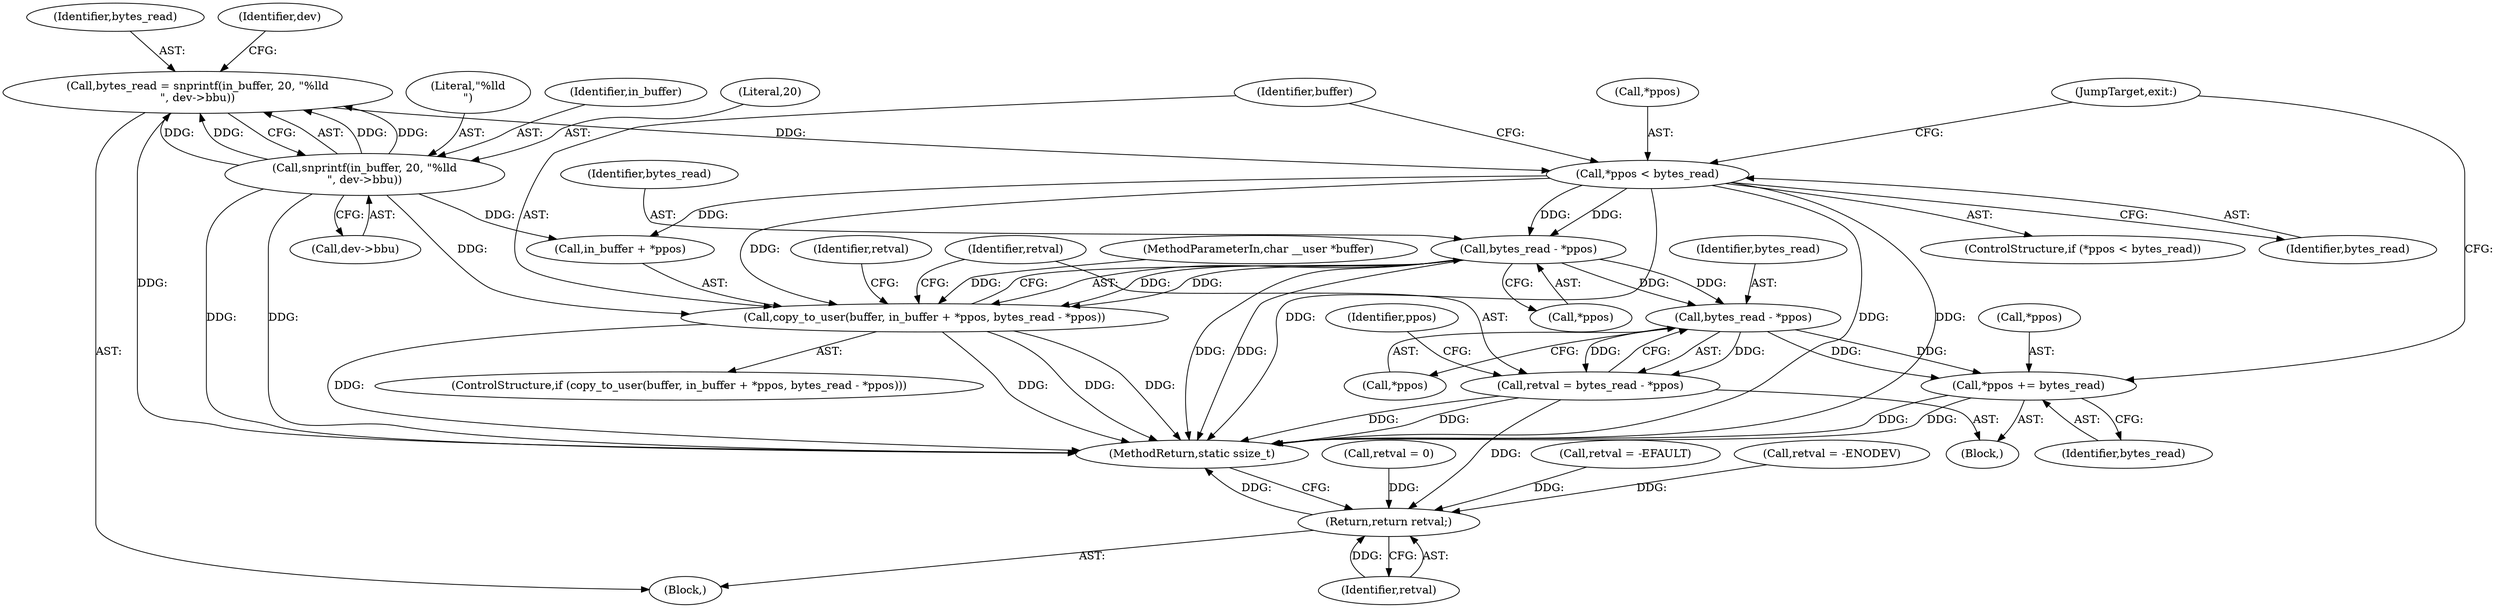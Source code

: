 digraph "1_linux_f1e255d60ae66a9f672ff9a207ee6cd8e33d2679@pointer" {
"1000173" [label="(Call,bytes_read - *ppos)"];
"1000161" [label="(Call,*ppos < bytes_read)"];
"1000145" [label="(Call,bytes_read = snprintf(in_buffer, 20, \"%lld\n\", dev->bbu))"];
"1000147" [label="(Call,snprintf(in_buffer, 20, \"%lld\n\", dev->bbu))"];
"1000167" [label="(Call,copy_to_user(buffer, in_buffer + *ppos, bytes_read - *ppos))"];
"1000185" [label="(Call,bytes_read - *ppos)"];
"1000183" [label="(Call,retval = bytes_read - *ppos)"];
"1000199" [label="(Return,return retval;)"];
"1000189" [label="(Call,*ppos += bytes_read)"];
"1000150" [label="(Literal,\"%lld\n\")"];
"1000109" [label="(Call,retval = 0)"];
"1000167" [label="(Call,copy_to_user(buffer, in_buffer + *ppos, bytes_read - *ppos))"];
"1000178" [label="(Identifier,retval)"];
"1000182" [label="(Block,)"];
"1000174" [label="(Identifier,bytes_read)"];
"1000161" [label="(Call,*ppos < bytes_read)"];
"1000146" [label="(Identifier,bytes_read)"];
"1000175" [label="(Call,*ppos)"];
"1000173" [label="(Call,bytes_read - *ppos)"];
"1000186" [label="(Identifier,bytes_read)"];
"1000199" [label="(Return,return retval;)"];
"1000192" [label="(Identifier,bytes_read)"];
"1000177" [label="(Call,retval = -EFAULT)"];
"1000201" [label="(MethodReturn,static ssize_t)"];
"1000189" [label="(Call,*ppos += bytes_read)"];
"1000184" [label="(Identifier,retval)"];
"1000193" [label="(JumpTarget,exit:)"];
"1000157" [label="(Identifier,dev)"];
"1000166" [label="(ControlStructure,if (copy_to_user(buffer, in_buffer + *ppos, bytes_read - *ppos)))"];
"1000106" [label="(Block,)"];
"1000134" [label="(Call,retval = -ENODEV)"];
"1000191" [label="(Identifier,ppos)"];
"1000187" [label="(Call,*ppos)"];
"1000151" [label="(Call,dev->bbu)"];
"1000147" [label="(Call,snprintf(in_buffer, 20, \"%lld\n\", dev->bbu))"];
"1000162" [label="(Call,*ppos)"];
"1000148" [label="(Identifier,in_buffer)"];
"1000149" [label="(Literal,20)"];
"1000168" [label="(Identifier,buffer)"];
"1000185" [label="(Call,bytes_read - *ppos)"];
"1000160" [label="(ControlStructure,if (*ppos < bytes_read))"];
"1000190" [label="(Call,*ppos)"];
"1000164" [label="(Identifier,bytes_read)"];
"1000169" [label="(Call,in_buffer + *ppos)"];
"1000103" [label="(MethodParameterIn,char __user *buffer)"];
"1000200" [label="(Identifier,retval)"];
"1000183" [label="(Call,retval = bytes_read - *ppos)"];
"1000145" [label="(Call,bytes_read = snprintf(in_buffer, 20, \"%lld\n\", dev->bbu))"];
"1000173" -> "1000167"  [label="AST: "];
"1000173" -> "1000175"  [label="CFG: "];
"1000174" -> "1000173"  [label="AST: "];
"1000175" -> "1000173"  [label="AST: "];
"1000167" -> "1000173"  [label="CFG: "];
"1000173" -> "1000201"  [label="DDG: "];
"1000173" -> "1000201"  [label="DDG: "];
"1000173" -> "1000167"  [label="DDG: "];
"1000173" -> "1000167"  [label="DDG: "];
"1000161" -> "1000173"  [label="DDG: "];
"1000161" -> "1000173"  [label="DDG: "];
"1000173" -> "1000185"  [label="DDG: "];
"1000173" -> "1000185"  [label="DDG: "];
"1000161" -> "1000160"  [label="AST: "];
"1000161" -> "1000164"  [label="CFG: "];
"1000162" -> "1000161"  [label="AST: "];
"1000164" -> "1000161"  [label="AST: "];
"1000168" -> "1000161"  [label="CFG: "];
"1000193" -> "1000161"  [label="CFG: "];
"1000161" -> "1000201"  [label="DDG: "];
"1000161" -> "1000201"  [label="DDG: "];
"1000161" -> "1000201"  [label="DDG: "];
"1000145" -> "1000161"  [label="DDG: "];
"1000161" -> "1000167"  [label="DDG: "];
"1000161" -> "1000169"  [label="DDG: "];
"1000145" -> "1000106"  [label="AST: "];
"1000145" -> "1000147"  [label="CFG: "];
"1000146" -> "1000145"  [label="AST: "];
"1000147" -> "1000145"  [label="AST: "];
"1000157" -> "1000145"  [label="CFG: "];
"1000145" -> "1000201"  [label="DDG: "];
"1000147" -> "1000145"  [label="DDG: "];
"1000147" -> "1000145"  [label="DDG: "];
"1000147" -> "1000145"  [label="DDG: "];
"1000147" -> "1000145"  [label="DDG: "];
"1000147" -> "1000151"  [label="CFG: "];
"1000148" -> "1000147"  [label="AST: "];
"1000149" -> "1000147"  [label="AST: "];
"1000150" -> "1000147"  [label="AST: "];
"1000151" -> "1000147"  [label="AST: "];
"1000147" -> "1000201"  [label="DDG: "];
"1000147" -> "1000201"  [label="DDG: "];
"1000147" -> "1000167"  [label="DDG: "];
"1000147" -> "1000169"  [label="DDG: "];
"1000167" -> "1000166"  [label="AST: "];
"1000168" -> "1000167"  [label="AST: "];
"1000169" -> "1000167"  [label="AST: "];
"1000178" -> "1000167"  [label="CFG: "];
"1000184" -> "1000167"  [label="CFG: "];
"1000167" -> "1000201"  [label="DDG: "];
"1000167" -> "1000201"  [label="DDG: "];
"1000167" -> "1000201"  [label="DDG: "];
"1000167" -> "1000201"  [label="DDG: "];
"1000103" -> "1000167"  [label="DDG: "];
"1000185" -> "1000183"  [label="AST: "];
"1000185" -> "1000187"  [label="CFG: "];
"1000186" -> "1000185"  [label="AST: "];
"1000187" -> "1000185"  [label="AST: "];
"1000183" -> "1000185"  [label="CFG: "];
"1000185" -> "1000183"  [label="DDG: "];
"1000185" -> "1000183"  [label="DDG: "];
"1000185" -> "1000189"  [label="DDG: "];
"1000185" -> "1000189"  [label="DDG: "];
"1000183" -> "1000182"  [label="AST: "];
"1000184" -> "1000183"  [label="AST: "];
"1000191" -> "1000183"  [label="CFG: "];
"1000183" -> "1000201"  [label="DDG: "];
"1000183" -> "1000201"  [label="DDG: "];
"1000183" -> "1000199"  [label="DDG: "];
"1000199" -> "1000106"  [label="AST: "];
"1000199" -> "1000200"  [label="CFG: "];
"1000200" -> "1000199"  [label="AST: "];
"1000201" -> "1000199"  [label="CFG: "];
"1000199" -> "1000201"  [label="DDG: "];
"1000200" -> "1000199"  [label="DDG: "];
"1000177" -> "1000199"  [label="DDG: "];
"1000134" -> "1000199"  [label="DDG: "];
"1000109" -> "1000199"  [label="DDG: "];
"1000189" -> "1000182"  [label="AST: "];
"1000189" -> "1000192"  [label="CFG: "];
"1000190" -> "1000189"  [label="AST: "];
"1000192" -> "1000189"  [label="AST: "];
"1000193" -> "1000189"  [label="CFG: "];
"1000189" -> "1000201"  [label="DDG: "];
"1000189" -> "1000201"  [label="DDG: "];
}
